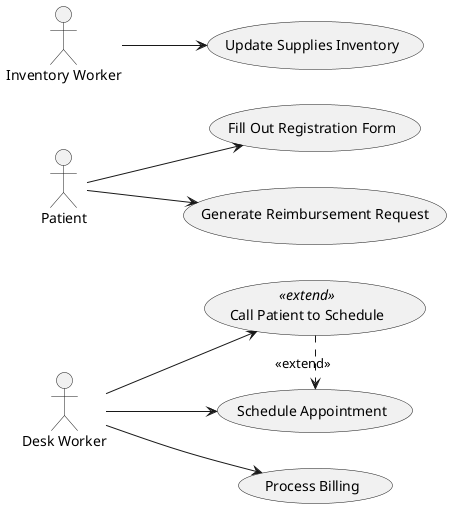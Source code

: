 @startuml
left to right direction

actor "Patient" as Patient
actor "Desk Worker" as Desk
actor "Inventory Worker" as InventoryWorker

usecase "Fill Out Registration Form" as UC1
usecase "Schedule Appointment" as UC2
usecase "Call Patient to Schedule" as UC3 <<extend>>
usecase "Generate Reimbursement Request" as UC4
usecase "Process Billing" as UC5
usecase "Update Supplies Inventory" as UC6

' Associations
Patient --> UC1
Patient --> UC4

Desk --> UC2
Desk --> UC3
Desk --> UC5

InventoryWorker --> UC6

' Extension Relationship: when the appointment is not scheduled at exit,
' the desk worker calls the patient as an extension of scheduling.
UC3 .> UC2 : <<extend>>

@enduml